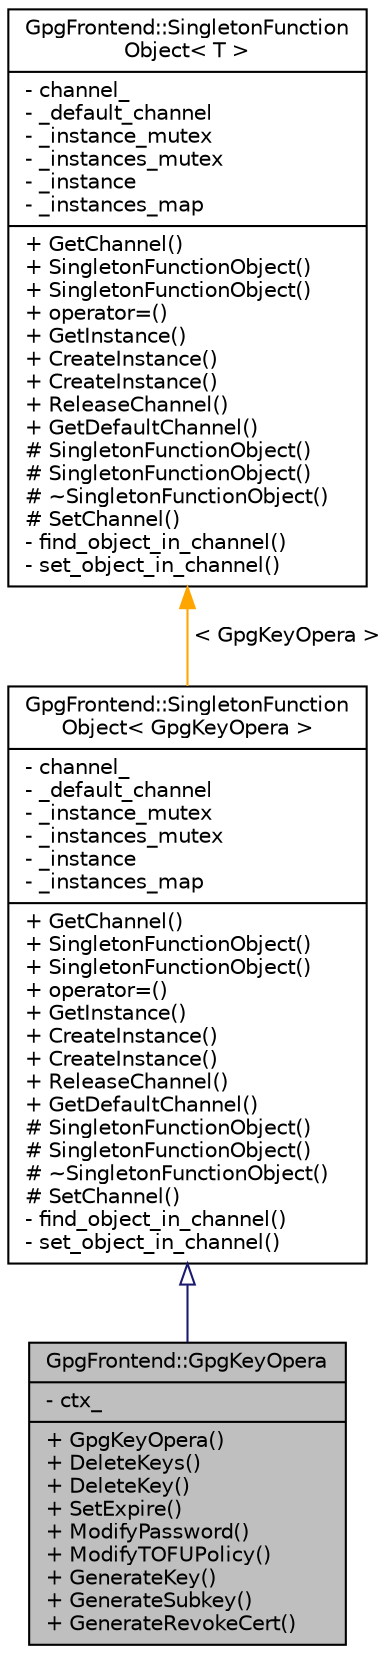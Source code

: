 digraph "GpgFrontend::GpgKeyOpera"
{
 // INTERACTIVE_SVG=YES
 // LATEX_PDF_SIZE
  edge [fontname="Helvetica",fontsize="10",labelfontname="Helvetica",labelfontsize="10"];
  node [fontname="Helvetica",fontsize="10",shape=record];
  Node1 [label="{GpgFrontend::GpgKeyOpera\n|- ctx_\l|+ GpgKeyOpera()\l+ DeleteKeys()\l+ DeleteKey()\l+ SetExpire()\l+ ModifyPassword()\l+ ModifyTOFUPolicy()\l+ GenerateKey()\l+ GenerateSubkey()\l+ GenerateRevokeCert()\l}",height=0.2,width=0.4,color="black", fillcolor="grey75", style="filled", fontcolor="black",tooltip=" "];
  Node2 -> Node1 [dir="back",color="midnightblue",fontsize="10",style="solid",arrowtail="onormal",fontname="Helvetica"];
  Node2 [label="{GpgFrontend::SingletonFunction\lObject\< GpgKeyOpera \>\n|- channel_\l- _default_channel\l- _instance_mutex\l- _instances_mutex\l- _instance\l- _instances_map\l|+ GetChannel()\l+ SingletonFunctionObject()\l+ SingletonFunctionObject()\l+ operator=()\l+ GetInstance()\l+ CreateInstance()\l+ CreateInstance()\l+ ReleaseChannel()\l+ GetDefaultChannel()\l# SingletonFunctionObject()\l# SingletonFunctionObject()\l# ~SingletonFunctionObject()\l# SetChannel()\l- find_object_in_channel()\l- set_object_in_channel()\l}",height=0.2,width=0.4,color="black", fillcolor="white", style="filled",URL="$classGpgFrontend_1_1SingletonFunctionObject.html",tooltip=" "];
  Node3 -> Node2 [dir="back",color="orange",fontsize="10",style="solid",label=" \< GpgKeyOpera \>" ,fontname="Helvetica"];
  Node3 [label="{GpgFrontend::SingletonFunction\lObject\< T \>\n|- channel_\l- _default_channel\l- _instance_mutex\l- _instances_mutex\l- _instance\l- _instances_map\l|+ GetChannel()\l+ SingletonFunctionObject()\l+ SingletonFunctionObject()\l+ operator=()\l+ GetInstance()\l+ CreateInstance()\l+ CreateInstance()\l+ ReleaseChannel()\l+ GetDefaultChannel()\l# SingletonFunctionObject()\l# SingletonFunctionObject()\l# ~SingletonFunctionObject()\l# SetChannel()\l- find_object_in_channel()\l- set_object_in_channel()\l}",height=0.2,width=0.4,color="black", fillcolor="white", style="filled",URL="$classGpgFrontend_1_1SingletonFunctionObject.html",tooltip=" "];
}
